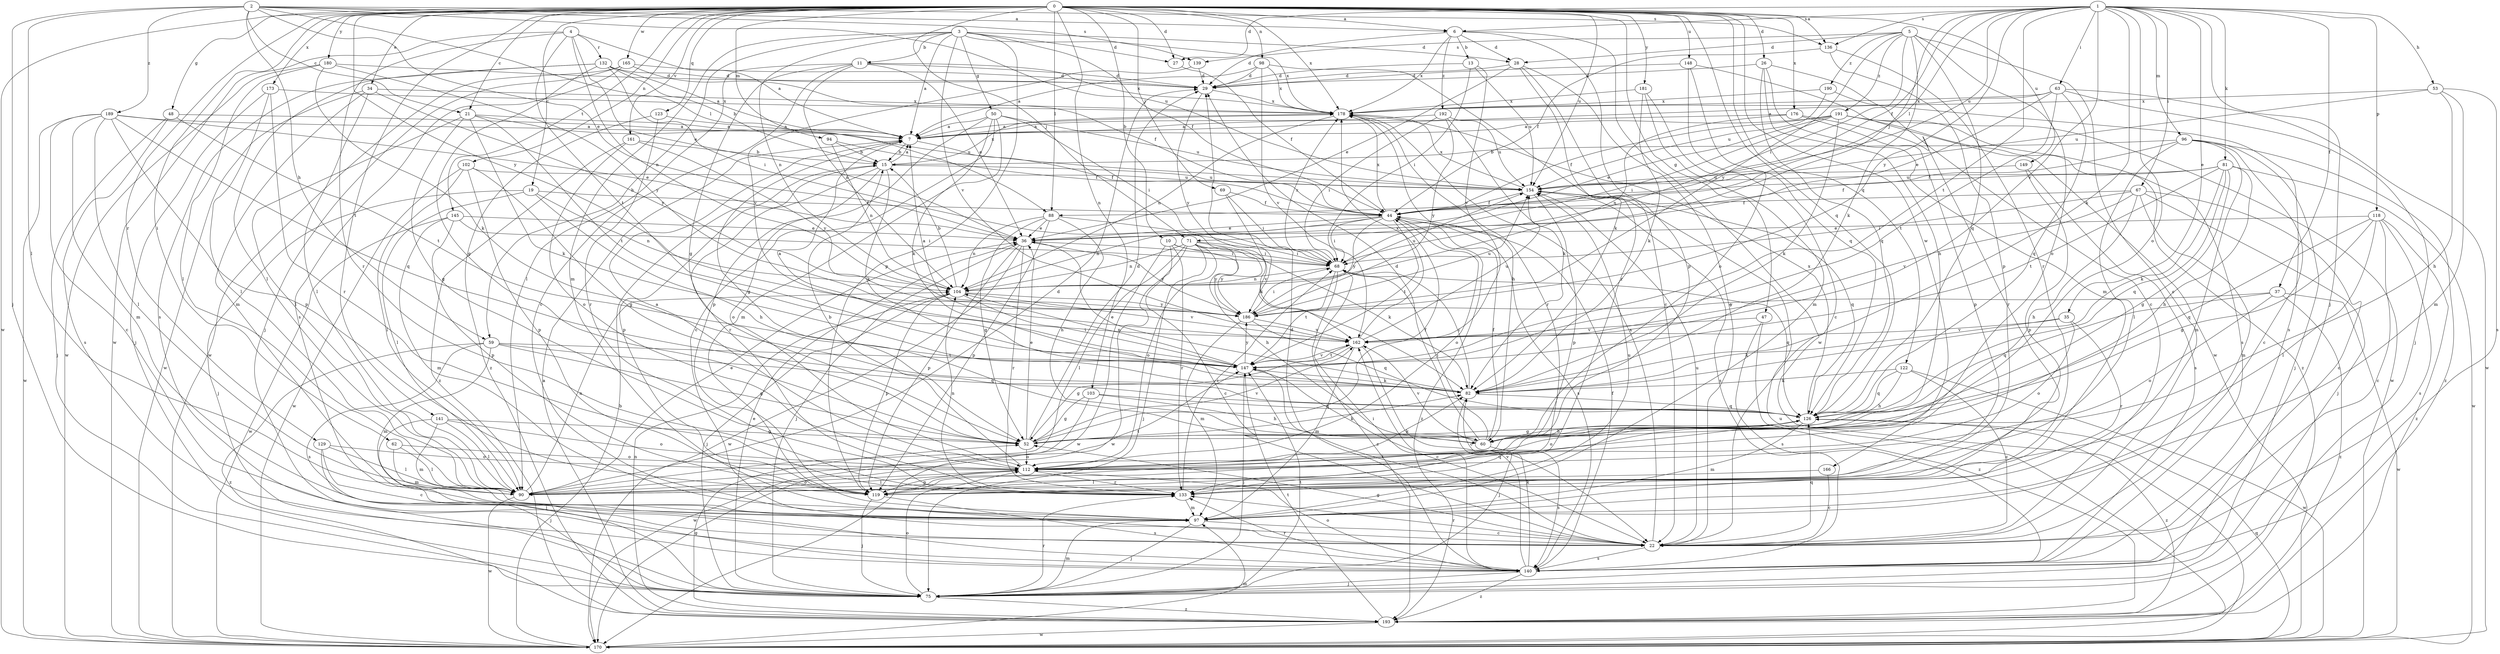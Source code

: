 strict digraph  {
0;
1;
2;
3;
4;
5;
6;
7;
10;
11;
13;
15;
19;
21;
22;
26;
27;
28;
29;
34;
35;
36;
37;
44;
47;
48;
50;
52;
53;
59;
60;
62;
63;
67;
68;
69;
71;
75;
81;
82;
88;
90;
94;
96;
97;
98;
102;
103;
104;
112;
118;
119;
122;
123;
126;
129;
132;
133;
136;
139;
140;
141;
145;
147;
148;
149;
154;
161;
162;
165;
166;
170;
173;
176;
178;
180;
181;
186;
189;
190;
191;
192;
193;
0 -> 6  [label=a];
0 -> 10  [label=b];
0 -> 19  [label=c];
0 -> 21  [label=c];
0 -> 26  [label=d];
0 -> 27  [label=d];
0 -> 34  [label=e];
0 -> 47  [label=g];
0 -> 48  [label=g];
0 -> 62  [label=i];
0 -> 69  [label=j];
0 -> 71  [label=j];
0 -> 88  [label=l];
0 -> 94  [label=m];
0 -> 98  [label=n];
0 -> 102  [label=n];
0 -> 103  [label=n];
0 -> 122  [label=q];
0 -> 123  [label=q];
0 -> 126  [label=q];
0 -> 129  [label=r];
0 -> 136  [label=s];
0 -> 141  [label=t];
0 -> 145  [label=t];
0 -> 148  [label=u];
0 -> 149  [label=u];
0 -> 154  [label=u];
0 -> 161  [label=v];
0 -> 165  [label=w];
0 -> 166  [label=w];
0 -> 170  [label=w];
0 -> 173  [label=x];
0 -> 176  [label=x];
0 -> 178  [label=x];
0 -> 180  [label=y];
0 -> 181  [label=y];
0 -> 186  [label=y];
1 -> 6  [label=a];
1 -> 27  [label=d];
1 -> 35  [label=e];
1 -> 37  [label=f];
1 -> 44  [label=f];
1 -> 53  [label=h];
1 -> 63  [label=i];
1 -> 67  [label=i];
1 -> 71  [label=j];
1 -> 75  [label=j];
1 -> 81  [label=k];
1 -> 82  [label=k];
1 -> 88  [label=l];
1 -> 96  [label=m];
1 -> 112  [label=o];
1 -> 118  [label=p];
1 -> 136  [label=s];
1 -> 147  [label=t];
1 -> 154  [label=u];
1 -> 162  [label=v];
1 -> 186  [label=y];
2 -> 6  [label=a];
2 -> 21  [label=c];
2 -> 36  [label=e];
2 -> 59  [label=h];
2 -> 75  [label=j];
2 -> 88  [label=l];
2 -> 90  [label=l];
2 -> 136  [label=s];
2 -> 139  [label=s];
2 -> 154  [label=u];
2 -> 189  [label=z];
3 -> 7  [label=a];
3 -> 11  [label=b];
3 -> 27  [label=d];
3 -> 28  [label=d];
3 -> 44  [label=f];
3 -> 50  [label=g];
3 -> 59  [label=h];
3 -> 97  [label=m];
3 -> 104  [label=n];
3 -> 119  [label=p];
3 -> 162  [label=v];
3 -> 178  [label=x];
4 -> 7  [label=a];
4 -> 36  [label=e];
4 -> 104  [label=n];
4 -> 132  [label=r];
4 -> 133  [label=r];
4 -> 147  [label=t];
4 -> 170  [label=w];
5 -> 22  [label=c];
5 -> 28  [label=d];
5 -> 68  [label=i];
5 -> 82  [label=k];
5 -> 112  [label=o];
5 -> 126  [label=q];
5 -> 139  [label=s];
5 -> 186  [label=y];
5 -> 190  [label=z];
5 -> 191  [label=z];
6 -> 13  [label=b];
6 -> 28  [label=d];
6 -> 29  [label=d];
6 -> 119  [label=p];
6 -> 170  [label=w];
6 -> 178  [label=x];
6 -> 192  [label=z];
7 -> 15  [label=b];
7 -> 44  [label=f];
7 -> 52  [label=g];
10 -> 22  [label=c];
10 -> 68  [label=i];
10 -> 133  [label=r];
10 -> 170  [label=w];
10 -> 186  [label=y];
11 -> 22  [label=c];
11 -> 29  [label=d];
11 -> 36  [label=e];
11 -> 52  [label=g];
11 -> 90  [label=l];
11 -> 104  [label=n];
11 -> 178  [label=x];
13 -> 29  [label=d];
13 -> 68  [label=i];
13 -> 154  [label=u];
13 -> 162  [label=v];
15 -> 7  [label=a];
15 -> 82  [label=k];
15 -> 112  [label=o];
15 -> 119  [label=p];
15 -> 133  [label=r];
15 -> 154  [label=u];
15 -> 178  [label=x];
19 -> 44  [label=f];
19 -> 60  [label=h];
19 -> 75  [label=j];
19 -> 90  [label=l];
19 -> 104  [label=n];
21 -> 7  [label=a];
21 -> 52  [label=g];
21 -> 82  [label=k];
21 -> 90  [label=l];
21 -> 147  [label=t];
21 -> 154  [label=u];
22 -> 52  [label=g];
22 -> 126  [label=q];
22 -> 133  [label=r];
22 -> 140  [label=s];
22 -> 147  [label=t];
22 -> 154  [label=u];
22 -> 178  [label=x];
26 -> 22  [label=c];
26 -> 29  [label=d];
26 -> 60  [label=h];
26 -> 97  [label=m];
26 -> 126  [label=q];
27 -> 44  [label=f];
28 -> 22  [label=c];
28 -> 29  [label=d];
28 -> 36  [label=e];
28 -> 82  [label=k];
28 -> 133  [label=r];
29 -> 178  [label=x];
29 -> 186  [label=y];
34 -> 90  [label=l];
34 -> 97  [label=m];
34 -> 170  [label=w];
34 -> 178  [label=x];
34 -> 186  [label=y];
35 -> 82  [label=k];
35 -> 112  [label=o];
35 -> 133  [label=r];
35 -> 162  [label=v];
36 -> 68  [label=i];
36 -> 75  [label=j];
36 -> 119  [label=p];
36 -> 133  [label=r];
36 -> 170  [label=w];
36 -> 186  [label=y];
37 -> 112  [label=o];
37 -> 126  [label=q];
37 -> 170  [label=w];
37 -> 186  [label=y];
37 -> 193  [label=z];
44 -> 36  [label=e];
44 -> 68  [label=i];
44 -> 104  [label=n];
44 -> 112  [label=o];
44 -> 140  [label=s];
44 -> 147  [label=t];
44 -> 178  [label=x];
44 -> 186  [label=y];
44 -> 193  [label=z];
47 -> 140  [label=s];
47 -> 162  [label=v];
47 -> 193  [label=z];
48 -> 7  [label=a];
48 -> 75  [label=j];
48 -> 140  [label=s];
48 -> 147  [label=t];
50 -> 7  [label=a];
50 -> 22  [label=c];
50 -> 68  [label=i];
50 -> 82  [label=k];
50 -> 97  [label=m];
50 -> 119  [label=p];
50 -> 154  [label=u];
52 -> 29  [label=d];
52 -> 36  [label=e];
52 -> 44  [label=f];
52 -> 82  [label=k];
52 -> 112  [label=o];
52 -> 162  [label=v];
53 -> 60  [label=h];
53 -> 97  [label=m];
53 -> 140  [label=s];
53 -> 154  [label=u];
53 -> 178  [label=x];
59 -> 52  [label=g];
59 -> 97  [label=m];
59 -> 126  [label=q];
59 -> 140  [label=s];
59 -> 147  [label=t];
59 -> 193  [label=z];
60 -> 29  [label=d];
60 -> 44  [label=f];
60 -> 68  [label=i];
60 -> 140  [label=s];
60 -> 162  [label=v];
62 -> 90  [label=l];
62 -> 97  [label=m];
62 -> 112  [label=o];
63 -> 7  [label=a];
63 -> 36  [label=e];
63 -> 75  [label=j];
63 -> 126  [label=q];
63 -> 147  [label=t];
63 -> 170  [label=w];
63 -> 178  [label=x];
67 -> 22  [label=c];
67 -> 44  [label=f];
67 -> 60  [label=h];
67 -> 68  [label=i];
67 -> 75  [label=j];
67 -> 97  [label=m];
67 -> 162  [label=v];
68 -> 104  [label=n];
68 -> 126  [label=q];
68 -> 147  [label=t];
68 -> 178  [label=x];
68 -> 193  [label=z];
69 -> 44  [label=f];
69 -> 68  [label=i];
69 -> 82  [label=k];
71 -> 60  [label=h];
71 -> 68  [label=i];
71 -> 75  [label=j];
71 -> 82  [label=k];
71 -> 90  [label=l];
71 -> 104  [label=n];
71 -> 112  [label=o];
71 -> 170  [label=w];
71 -> 186  [label=y];
75 -> 36  [label=e];
75 -> 97  [label=m];
75 -> 112  [label=o];
75 -> 133  [label=r];
75 -> 147  [label=t];
75 -> 193  [label=z];
81 -> 44  [label=f];
81 -> 52  [label=g];
81 -> 60  [label=h];
81 -> 82  [label=k];
81 -> 126  [label=q];
81 -> 147  [label=t];
81 -> 154  [label=u];
81 -> 170  [label=w];
82 -> 36  [label=e];
82 -> 68  [label=i];
82 -> 75  [label=j];
82 -> 126  [label=q];
88 -> 36  [label=e];
88 -> 52  [label=g];
88 -> 60  [label=h];
88 -> 104  [label=n];
88 -> 119  [label=p];
88 -> 162  [label=v];
90 -> 29  [label=d];
90 -> 36  [label=e];
90 -> 104  [label=n];
90 -> 112  [label=o];
90 -> 147  [label=t];
90 -> 170  [label=w];
94 -> 15  [label=b];
94 -> 44  [label=f];
94 -> 104  [label=n];
96 -> 15  [label=b];
96 -> 22  [label=c];
96 -> 44  [label=f];
96 -> 75  [label=j];
96 -> 90  [label=l];
96 -> 97  [label=m];
96 -> 193  [label=z];
97 -> 22  [label=c];
97 -> 75  [label=j];
97 -> 154  [label=u];
98 -> 7  [label=a];
98 -> 22  [label=c];
98 -> 29  [label=d];
98 -> 162  [label=v];
98 -> 178  [label=x];
102 -> 52  [label=g];
102 -> 90  [label=l];
102 -> 119  [label=p];
102 -> 154  [label=u];
102 -> 170  [label=w];
103 -> 52  [label=g];
103 -> 60  [label=h];
103 -> 126  [label=q];
103 -> 170  [label=w];
104 -> 15  [label=b];
104 -> 75  [label=j];
104 -> 119  [label=p];
104 -> 147  [label=t];
104 -> 154  [label=u];
104 -> 162  [label=v];
104 -> 186  [label=y];
112 -> 7  [label=a];
112 -> 15  [label=b];
112 -> 82  [label=k];
112 -> 90  [label=l];
112 -> 119  [label=p];
112 -> 133  [label=r];
118 -> 22  [label=c];
118 -> 36  [label=e];
118 -> 52  [label=g];
118 -> 90  [label=l];
118 -> 126  [label=q];
118 -> 140  [label=s];
118 -> 193  [label=z];
119 -> 75  [label=j];
119 -> 126  [label=q];
119 -> 140  [label=s];
122 -> 22  [label=c];
122 -> 60  [label=h];
122 -> 82  [label=k];
122 -> 126  [label=q];
122 -> 170  [label=w];
123 -> 7  [label=a];
123 -> 133  [label=r];
123 -> 193  [label=z];
126 -> 52  [label=g];
126 -> 60  [label=h];
126 -> 97  [label=m];
126 -> 112  [label=o];
126 -> 178  [label=x];
126 -> 193  [label=z];
129 -> 22  [label=c];
129 -> 75  [label=j];
129 -> 90  [label=l];
129 -> 112  [label=o];
132 -> 7  [label=a];
132 -> 15  [label=b];
132 -> 29  [label=d];
132 -> 52  [label=g];
132 -> 68  [label=i];
132 -> 90  [label=l];
132 -> 140  [label=s];
133 -> 68  [label=i];
133 -> 97  [label=m];
133 -> 104  [label=n];
136 -> 44  [label=f];
136 -> 119  [label=p];
136 -> 133  [label=r];
139 -> 29  [label=d];
139 -> 162  [label=v];
140 -> 29  [label=d];
140 -> 44  [label=f];
140 -> 68  [label=i];
140 -> 75  [label=j];
140 -> 82  [label=k];
140 -> 112  [label=o];
140 -> 133  [label=r];
140 -> 162  [label=v];
140 -> 193  [label=z];
141 -> 52  [label=g];
141 -> 75  [label=j];
141 -> 90  [label=l];
141 -> 97  [label=m];
141 -> 112  [label=o];
145 -> 36  [label=e];
145 -> 68  [label=i];
145 -> 97  [label=m];
145 -> 119  [label=p];
145 -> 170  [label=w];
147 -> 7  [label=a];
147 -> 22  [label=c];
147 -> 75  [label=j];
147 -> 82  [label=k];
147 -> 104  [label=n];
147 -> 162  [label=v];
147 -> 186  [label=y];
148 -> 29  [label=d];
148 -> 112  [label=o];
148 -> 126  [label=q];
148 -> 170  [label=w];
149 -> 119  [label=p];
149 -> 140  [label=s];
149 -> 154  [label=u];
154 -> 44  [label=f];
154 -> 119  [label=p];
154 -> 126  [label=q];
154 -> 140  [label=s];
154 -> 178  [label=x];
161 -> 15  [label=b];
161 -> 112  [label=o];
161 -> 186  [label=y];
161 -> 193  [label=z];
162 -> 7  [label=a];
162 -> 22  [label=c];
162 -> 52  [label=g];
162 -> 97  [label=m];
162 -> 147  [label=t];
162 -> 154  [label=u];
162 -> 178  [label=x];
165 -> 29  [label=d];
165 -> 44  [label=f];
165 -> 75  [label=j];
165 -> 140  [label=s];
165 -> 170  [label=w];
166 -> 22  [label=c];
166 -> 90  [label=l];
170 -> 15  [label=b];
170 -> 97  [label=m];
170 -> 126  [label=q];
170 -> 154  [label=u];
173 -> 75  [label=j];
173 -> 90  [label=l];
173 -> 133  [label=r];
173 -> 178  [label=x];
176 -> 7  [label=a];
176 -> 104  [label=n];
176 -> 119  [label=p];
176 -> 133  [label=r];
178 -> 7  [label=a];
178 -> 60  [label=h];
178 -> 104  [label=n];
178 -> 133  [label=r];
180 -> 29  [label=d];
180 -> 82  [label=k];
180 -> 90  [label=l];
180 -> 170  [label=w];
180 -> 186  [label=y];
181 -> 22  [label=c];
181 -> 82  [label=k];
181 -> 97  [label=m];
181 -> 178  [label=x];
186 -> 68  [label=i];
186 -> 97  [label=m];
186 -> 126  [label=q];
186 -> 154  [label=u];
186 -> 162  [label=v];
189 -> 7  [label=a];
189 -> 22  [label=c];
189 -> 36  [label=e];
189 -> 90  [label=l];
189 -> 97  [label=m];
189 -> 119  [label=p];
189 -> 126  [label=q];
189 -> 170  [label=w];
190 -> 140  [label=s];
190 -> 154  [label=u];
190 -> 178  [label=x];
191 -> 7  [label=a];
191 -> 36  [label=e];
191 -> 44  [label=f];
191 -> 68  [label=i];
191 -> 82  [label=k];
191 -> 140  [label=s];
191 -> 170  [label=w];
191 -> 193  [label=z];
192 -> 7  [label=a];
192 -> 68  [label=i];
192 -> 82  [label=k];
192 -> 154  [label=u];
192 -> 186  [label=y];
193 -> 7  [label=a];
193 -> 52  [label=g];
193 -> 104  [label=n];
193 -> 147  [label=t];
193 -> 170  [label=w];
}
